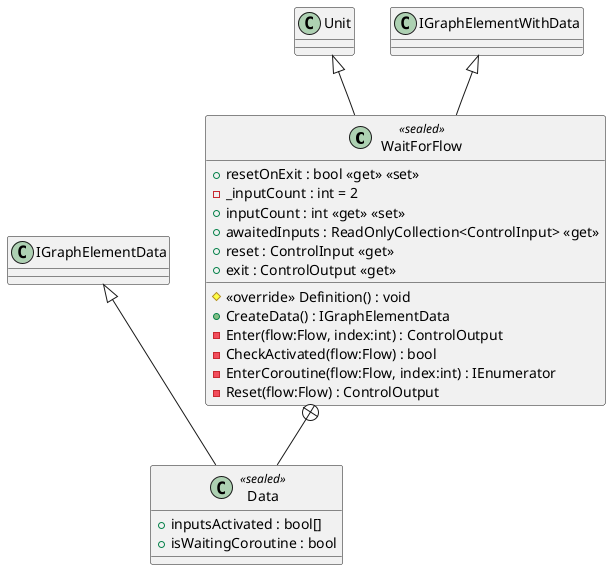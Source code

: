 @startuml
class WaitForFlow <<sealed>> {
    + resetOnExit : bool <<get>> <<set>>
    - _inputCount : int = 2
    + inputCount : int <<get>> <<set>>
    + awaitedInputs : ReadOnlyCollection<ControlInput> <<get>>
    + reset : ControlInput <<get>>
    + exit : ControlOutput <<get>>
    # <<override>> Definition() : void
    + CreateData() : IGraphElementData
    - Enter(flow:Flow, index:int) : ControlOutput
    - CheckActivated(flow:Flow) : bool
    - EnterCoroutine(flow:Flow, index:int) : IEnumerator
    - Reset(flow:Flow) : ControlOutput
}
class Data <<sealed>> {
    + inputsActivated : bool[]
    + isWaitingCoroutine : bool
}
Unit <|-- WaitForFlow
IGraphElementWithData <|-- WaitForFlow
WaitForFlow +-- Data
IGraphElementData <|-- Data
@enduml
